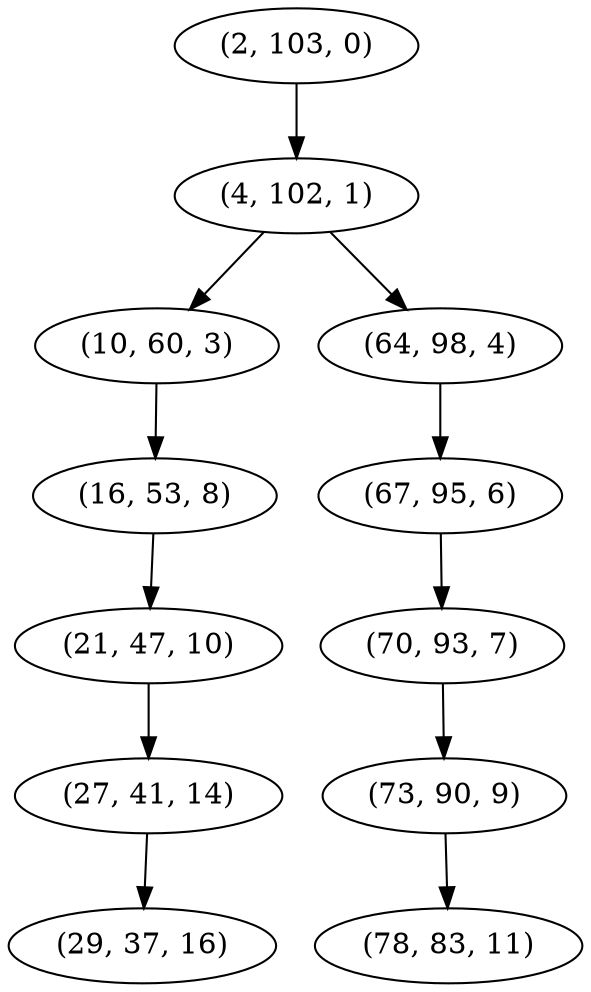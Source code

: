 digraph tree {
    "(2, 103, 0)";
    "(4, 102, 1)";
    "(10, 60, 3)";
    "(16, 53, 8)";
    "(21, 47, 10)";
    "(27, 41, 14)";
    "(29, 37, 16)";
    "(64, 98, 4)";
    "(67, 95, 6)";
    "(70, 93, 7)";
    "(73, 90, 9)";
    "(78, 83, 11)";
    "(2, 103, 0)" -> "(4, 102, 1)";
    "(4, 102, 1)" -> "(10, 60, 3)";
    "(4, 102, 1)" -> "(64, 98, 4)";
    "(10, 60, 3)" -> "(16, 53, 8)";
    "(16, 53, 8)" -> "(21, 47, 10)";
    "(21, 47, 10)" -> "(27, 41, 14)";
    "(27, 41, 14)" -> "(29, 37, 16)";
    "(64, 98, 4)" -> "(67, 95, 6)";
    "(67, 95, 6)" -> "(70, 93, 7)";
    "(70, 93, 7)" -> "(73, 90, 9)";
    "(73, 90, 9)" -> "(78, 83, 11)";
}
